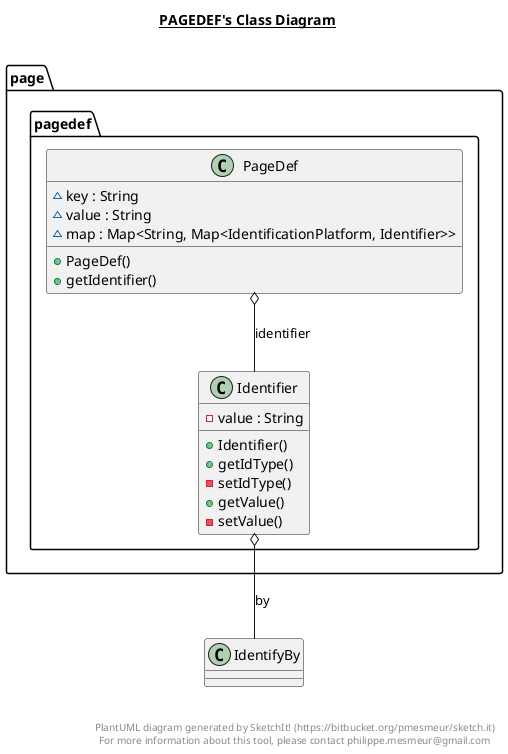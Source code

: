 @startuml

title __PAGEDEF's Class Diagram__\n

  package page {
    package pagedef {
      class Identifier {
          - value : String
          + Identifier()
          + getIdType()
          - setIdType()
          + getValue()
          - setValue()
      }
    }
  }
  

  package page {
    package pagedef {
      class PageDef {
          ~ key : String
          ~ value : String
          ~ map : Map<String, Map<IdentificationPlatform, Identifier>>
          + PageDef()
          + getIdentifier()
      }
    }
  }
  

  Identifier o-- IdentifyBy : by
  PageDef o-- Identifier : identifier


right footer


PlantUML diagram generated by SketchIt! (https://bitbucket.org/pmesmeur/sketch.it)
For more information about this tool, please contact philippe.mesmeur@gmail.com
endfooter

@enduml
